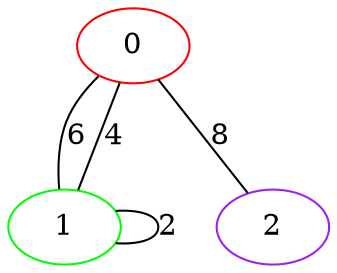 graph "" {
0 [color=red, weight=1];
1 [color=green, weight=2];
2 [color=purple, weight=4];
0 -- 1  [key=0, label=6];
0 -- 1  [key=1, label=4];
0 -- 2  [key=0, label=8];
1 -- 1  [key=0, label=2];
}
